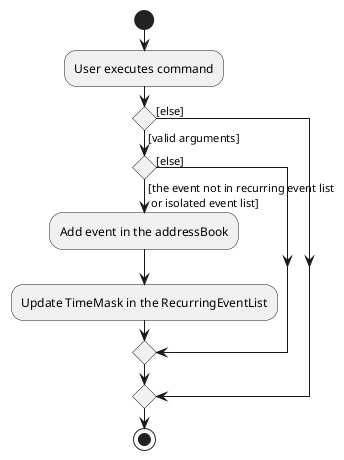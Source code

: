 @startuml

start
:User executes command;

if() then ([valid arguments])
    if() then ([the event not in recurring event list\n or isolated event list])
        :Add event in the addressBook;
        :Update TimeMask in the RecurringEventList;
    else([else])
        endif

else([else])
    endif

stop

@enduml

